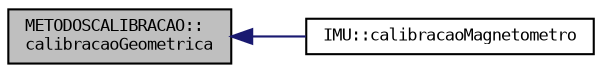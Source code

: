 digraph "METODOSCALIBRACAO::calibracaoGeometrica"
{
  bgcolor="transparent";
  edge [fontname="DejaVuSansMono",fontsize="8",labelfontname="DejaVuSansMono",labelfontsize="8"];
  node [fontname="DejaVuSansMono",fontsize="8",shape=record];
  rankdir="LR";
  Node3 [label="METODOSCALIBRACAO::\lcalibracaoGeometrica",height=0.2,width=0.4,color="black", fillcolor="grey75", style="filled", fontcolor="black"];
  Node3 -> Node4 [dir="back",color="midnightblue",fontsize="8",style="solid",fontname="DejaVuSansMono"];
  Node4 [label="IMU::calibracaoMagnetometro",height=0.2,width=0.4,color="black",URL="$classIMU.html#a3546779010d9128859f465195eff77f5"];
}

